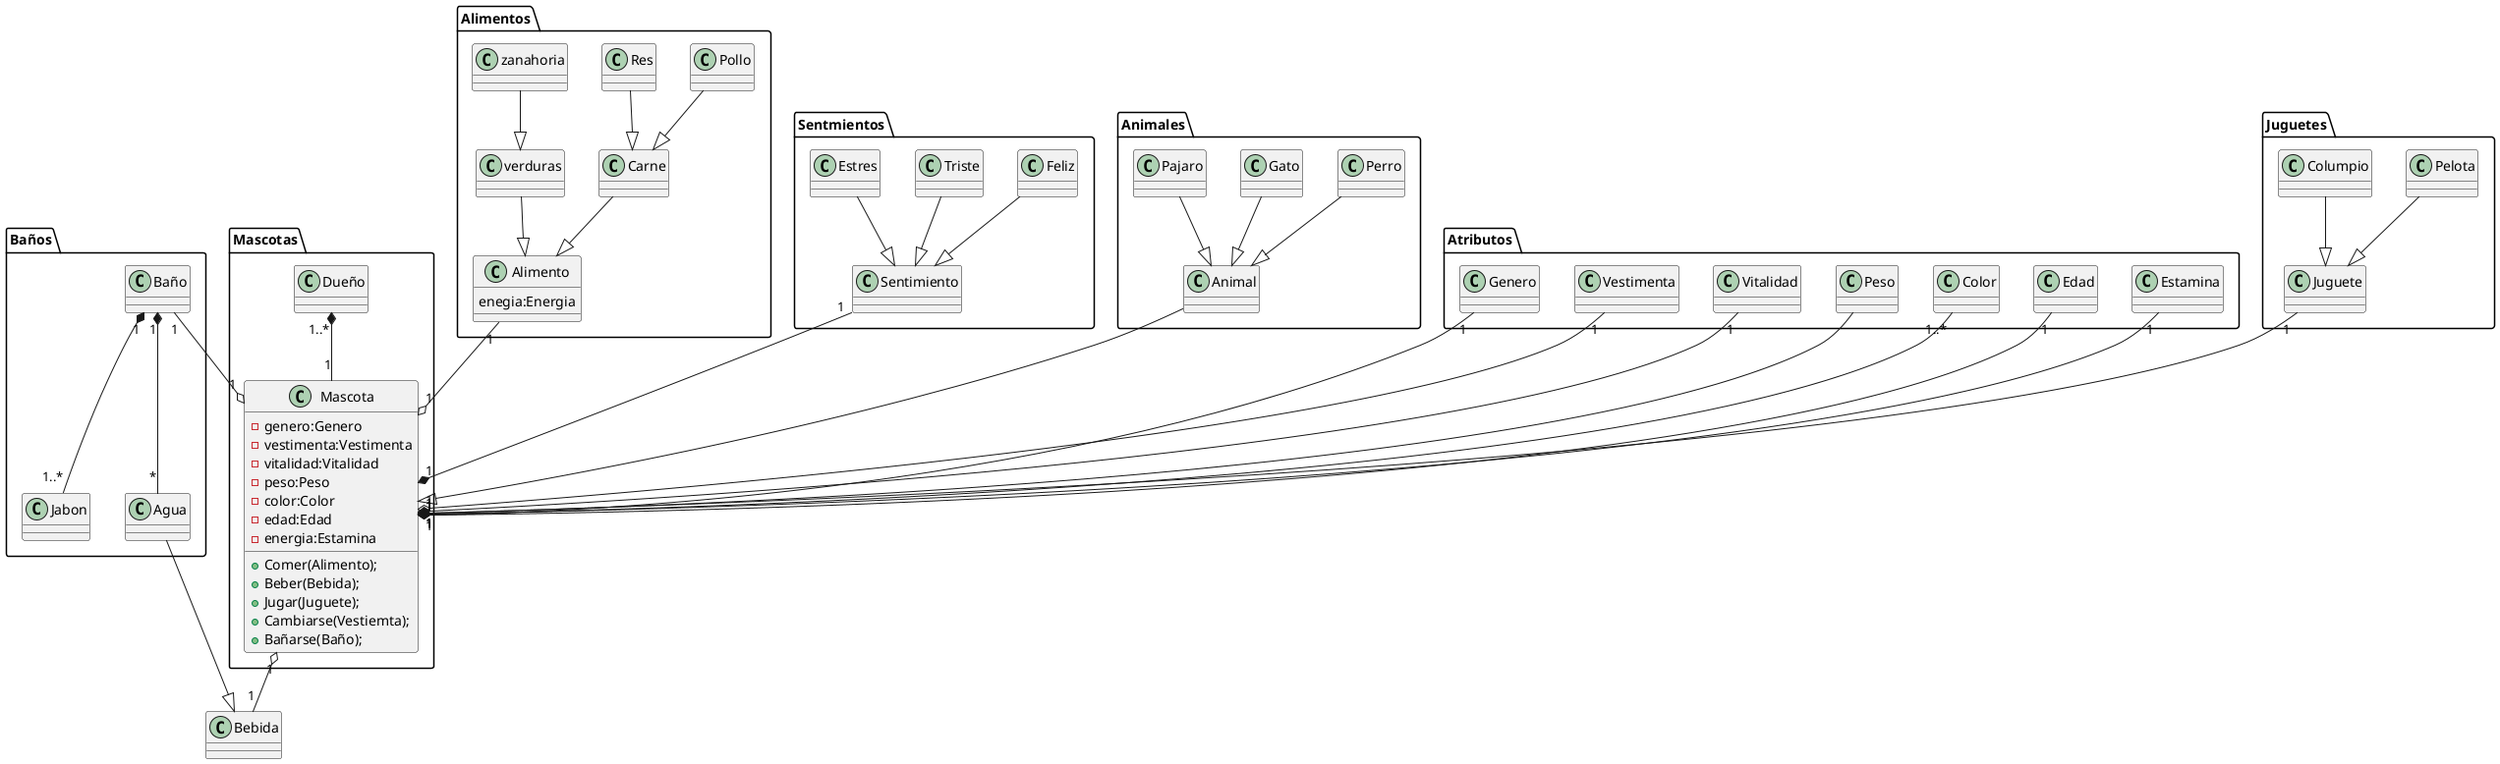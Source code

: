 @startuml mascota
package Alimentos{

class Carne{
    
}
class Pollo
class Alimento{
    enegia:Energia
}
class verduras
class Res
class zanahoria

}

package Sentmientos {

class Sentimiento
class Feliz
class Triste
class Estres

}


package Animales{

class Animal {

}
class Perro
class Gato
class Pajaro

}
package Atributos{

class Estamina
class Edad 
class Color
class Peso
class Vitalidad
class Vestimenta
class Genero


}

package Juguetes{

class Juguete
class Pelota
class Columpio

}

package Baños{

class Baño
class Jabon
class Agua

}
package Mascotas{
class Mascota{
 -genero:Genero
 -vestimenta:Vestimenta
 -vitalidad:Vitalidad
 -peso:Peso
 -color:Color
 -edad:Edad
 -energia:Estamina
 +Comer(Alimento);
 +Beber(Bebida);
 +Jugar(Juguete);
 +Cambiarse(Vestiemta);
 +Bañarse(Baño);


}
class Dueño
}


class Bebida




Mascota "1" o--  "1" Bebida
Estamina "1" --* "1" Mascota
Agua --|> Bebida
Baño "1" *-- "*" Agua
Baño "1" *--  "1..*" Jabon
Baño "1" --o "1" Mascota
Vitalidad "1" --* "1" Mascota
Pollo --|> Carne
Res --|> Carne
Carne --|> Alimento
zanahoria --|> verduras
verduras --|> Alimento
Perro --|> Animal
Gato --|> Animal
Pajaro --|> Animal
Mascota "1" o-- "1" Vestimenta
Mascota "1" *-- "1" Edad
Sentimiento "1" --* "1" Mascota
Feliz --|> Sentimiento
Triste --|> Sentimiento
Estres --|> Sentimiento
Dueño "1..*" *-- "1" Mascota
Peso --* Mascota
Columpio --|> Juguete
 Animal --|> Mascota
Genero "1" --* "1" Mascota
Color "1..*" --* "1" Mascota
Alimento "1" --o "1" Mascota
Pelota --|> Juguete
Juguete "1" --o "1" Mascota




@enduml